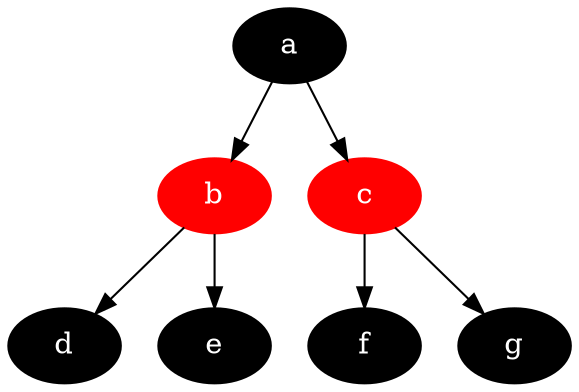 digraph graphname{
                a[color=black, style=filled, fillcolor = black, fontcolor=white];
                b[color=red, style=filled, fillcolor = red, fontcolor=white];
                c[color=red, style=filled, fillcolor = red, fontcolor=white];
                d[color=black, style=filled, fillcolor = black, fontcolor=white];
                e[color=black, style=filled, fillcolor = black, fontcolor=white];
                f[color=black, style=filled, fillcolor = black, fontcolor=white];
                g[color=black, style=filled, fillcolor = black, fontcolor=white];
                a -> b;
                b -> e;
                b -> d;
                c -> f;
                c -> g;
                a -> c;
        }
